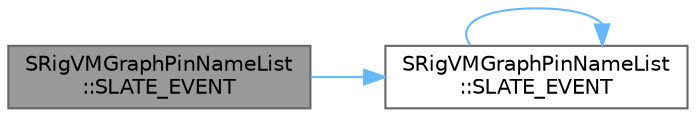 digraph "SRigVMGraphPinNameList::SLATE_EVENT"
{
 // INTERACTIVE_SVG=YES
 // LATEX_PDF_SIZE
  bgcolor="transparent";
  edge [fontname=Helvetica,fontsize=10,labelfontname=Helvetica,labelfontsize=10];
  node [fontname=Helvetica,fontsize=10,shape=box,height=0.2,width=0.4];
  rankdir="LR";
  Node1 [id="Node000001",label="SRigVMGraphPinNameList\l::SLATE_EVENT",height=0.2,width=0.4,color="gray40", fillcolor="grey60", style="filled", fontcolor="black",tooltip=" "];
  Node1 -> Node2 [id="edge1_Node000001_Node000002",color="steelblue1",style="solid",tooltip=" "];
  Node2 [id="Node000002",label="SRigVMGraphPinNameList\l::SLATE_EVENT",height=0.2,width=0.4,color="grey40", fillcolor="white", style="filled",URL="$d0/db4/classSRigVMGraphPinNameList.html#a54747efd8027aef60b1beb25a6e29127",tooltip=" "];
  Node2 -> Node2 [id="edge2_Node000002_Node000002",color="steelblue1",style="solid",tooltip=" "];
}
